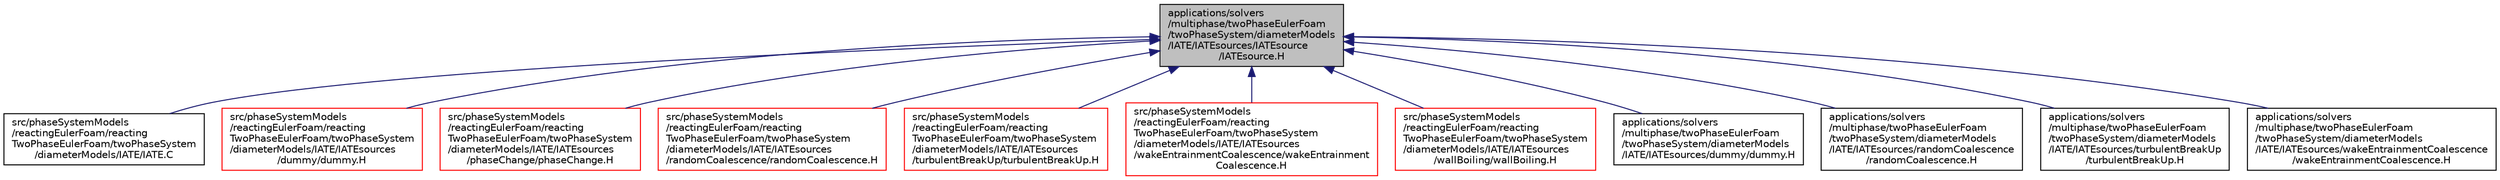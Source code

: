 digraph "applications/solvers/multiphase/twoPhaseEulerFoam/twoPhaseSystem/diameterModels/IATE/IATEsources/IATEsource/IATEsource.H"
{
  bgcolor="transparent";
  edge [fontname="Helvetica",fontsize="10",labelfontname="Helvetica",labelfontsize="10"];
  node [fontname="Helvetica",fontsize="10",shape=record];
  Node1 [label="applications/solvers\l/multiphase/twoPhaseEulerFoam\l/twoPhaseSystem/diameterModels\l/IATE/IATEsources/IATEsource\l/IATEsource.H",height=0.2,width=0.4,color="black", fillcolor="grey75", style="filled" fontcolor="black"];
  Node1 -> Node2 [dir="back",color="midnightblue",fontsize="10",style="solid",fontname="Helvetica"];
  Node2 [label="src/phaseSystemModels\l/reactingEulerFoam/reacting\lTwoPhaseEulerFoam/twoPhaseSystem\l/diameterModels/IATE/IATE.C",height=0.2,width=0.4,color="black",URL="$src_2phaseSystemModels_2reactingEulerFoam_2reactingTwoPhaseEulerFoam_2twoPhaseSystem_2diameterModels_2IATE_2IATE_8C.html"];
  Node1 -> Node3 [dir="back",color="midnightblue",fontsize="10",style="solid",fontname="Helvetica"];
  Node3 [label="src/phaseSystemModels\l/reactingEulerFoam/reacting\lTwoPhaseEulerFoam/twoPhaseSystem\l/diameterModels/IATE/IATEsources\l/dummy/dummy.H",height=0.2,width=0.4,color="red",URL="$src_2phaseSystemModels_2reactingEulerFoam_2reactingTwoPhaseEulerFoam_2twoPhaseSystem_2diameterMo9abe162d47875c17b413465015db5481.html"];
  Node1 -> Node4 [dir="back",color="midnightblue",fontsize="10",style="solid",fontname="Helvetica"];
  Node4 [label="src/phaseSystemModels\l/reactingEulerFoam/reacting\lTwoPhaseEulerFoam/twoPhaseSystem\l/diameterModels/IATE/IATEsources\l/phaseChange/phaseChange.H",height=0.2,width=0.4,color="red",URL="$reactingTwoPhaseEulerFoam_2twoPhaseSystem_2diameterModels_2IATE_2IATEsources_2phaseChange_2phaseChange_8H.html"];
  Node1 -> Node5 [dir="back",color="midnightblue",fontsize="10",style="solid",fontname="Helvetica"];
  Node5 [label="src/phaseSystemModels\l/reactingEulerFoam/reacting\lTwoPhaseEulerFoam/twoPhaseSystem\l/diameterModels/IATE/IATEsources\l/randomCoalescence/randomCoalescence.H",height=0.2,width=0.4,color="red",URL="$src_2phaseSystemModels_2reactingEulerFoam_2reactingTwoPhaseEulerFoam_2twoPhaseSystem_2diameterMo2acc9ae30c9f6343f30409825706f9e1.html"];
  Node1 -> Node6 [dir="back",color="midnightblue",fontsize="10",style="solid",fontname="Helvetica"];
  Node6 [label="src/phaseSystemModels\l/reactingEulerFoam/reacting\lTwoPhaseEulerFoam/twoPhaseSystem\l/diameterModels/IATE/IATEsources\l/turbulentBreakUp/turbulentBreakUp.H",height=0.2,width=0.4,color="red",URL="$src_2phaseSystemModels_2reactingEulerFoam_2reactingTwoPhaseEulerFoam_2twoPhaseSystem_2diameterMof0839f471017a1b07009bfa9fc54ab98.html"];
  Node1 -> Node7 [dir="back",color="midnightblue",fontsize="10",style="solid",fontname="Helvetica"];
  Node7 [label="src/phaseSystemModels\l/reactingEulerFoam/reacting\lTwoPhaseEulerFoam/twoPhaseSystem\l/diameterModels/IATE/IATEsources\l/wakeEntrainmentCoalescence/wakeEntrainment\lCoalescence.H",height=0.2,width=0.4,color="red",URL="$src_2phaseSystemModels_2reactingEulerFoam_2reactingTwoPhaseEulerFoam_2twoPhaseSystem_2diameterMoaa52005b6958ec5a7d328171007b82e9.html"];
  Node1 -> Node8 [dir="back",color="midnightblue",fontsize="10",style="solid",fontname="Helvetica"];
  Node8 [label="src/phaseSystemModels\l/reactingEulerFoam/reacting\lTwoPhaseEulerFoam/twoPhaseSystem\l/diameterModels/IATE/IATEsources\l/wallBoiling/wallBoiling.H",height=0.2,width=0.4,color="red",URL="$reactingTwoPhaseEulerFoam_2twoPhaseSystem_2diameterModels_2IATE_2IATEsources_2wallBoiling_2wallBoiling_8H.html"];
  Node1 -> Node9 [dir="back",color="midnightblue",fontsize="10",style="solid",fontname="Helvetica"];
  Node9 [label="applications/solvers\l/multiphase/twoPhaseEulerFoam\l/twoPhaseSystem/diameterModels\l/IATE/IATEsources/dummy/dummy.H",height=0.2,width=0.4,color="black",URL="$applications_2solvers_2multiphase_2twoPhaseEulerFoam_2twoPhaseSystem_2diameterModels_2IATE_2IATEsources_2dummy_2dummy_8H.html"];
  Node1 -> Node10 [dir="back",color="midnightblue",fontsize="10",style="solid",fontname="Helvetica"];
  Node10 [label="applications/solvers\l/multiphase/twoPhaseEulerFoam\l/twoPhaseSystem/diameterModels\l/IATE/IATEsources/randomCoalescence\l/randomCoalescence.H",height=0.2,width=0.4,color="black",URL="$applications_2solvers_2multiphase_2twoPhaseEulerFoam_2twoPhaseSystem_2diameterModels_2IATE_2IATEe6d0abc760f08020d19ae0a50bbcb34b.html"];
  Node1 -> Node11 [dir="back",color="midnightblue",fontsize="10",style="solid",fontname="Helvetica"];
  Node11 [label="applications/solvers\l/multiphase/twoPhaseEulerFoam\l/twoPhaseSystem/diameterModels\l/IATE/IATEsources/turbulentBreakUp\l/turbulentBreakUp.H",height=0.2,width=0.4,color="black",URL="$applications_2solvers_2multiphase_2twoPhaseEulerFoam_2twoPhaseSystem_2diameterModels_2IATE_2IATEf5ef9b642559eb0ab55e5a113b7fee3d.html"];
  Node1 -> Node12 [dir="back",color="midnightblue",fontsize="10",style="solid",fontname="Helvetica"];
  Node12 [label="applications/solvers\l/multiphase/twoPhaseEulerFoam\l/twoPhaseSystem/diameterModels\l/IATE/IATEsources/wakeEntrainmentCoalescence\l/wakeEntrainmentCoalescence.H",height=0.2,width=0.4,color="black",URL="$applications_2solvers_2multiphase_2twoPhaseEulerFoam_2twoPhaseSystem_2diameterModels_2IATE_2IATEe989998df8dd20c11737600f80a6fe08.html"];
}

